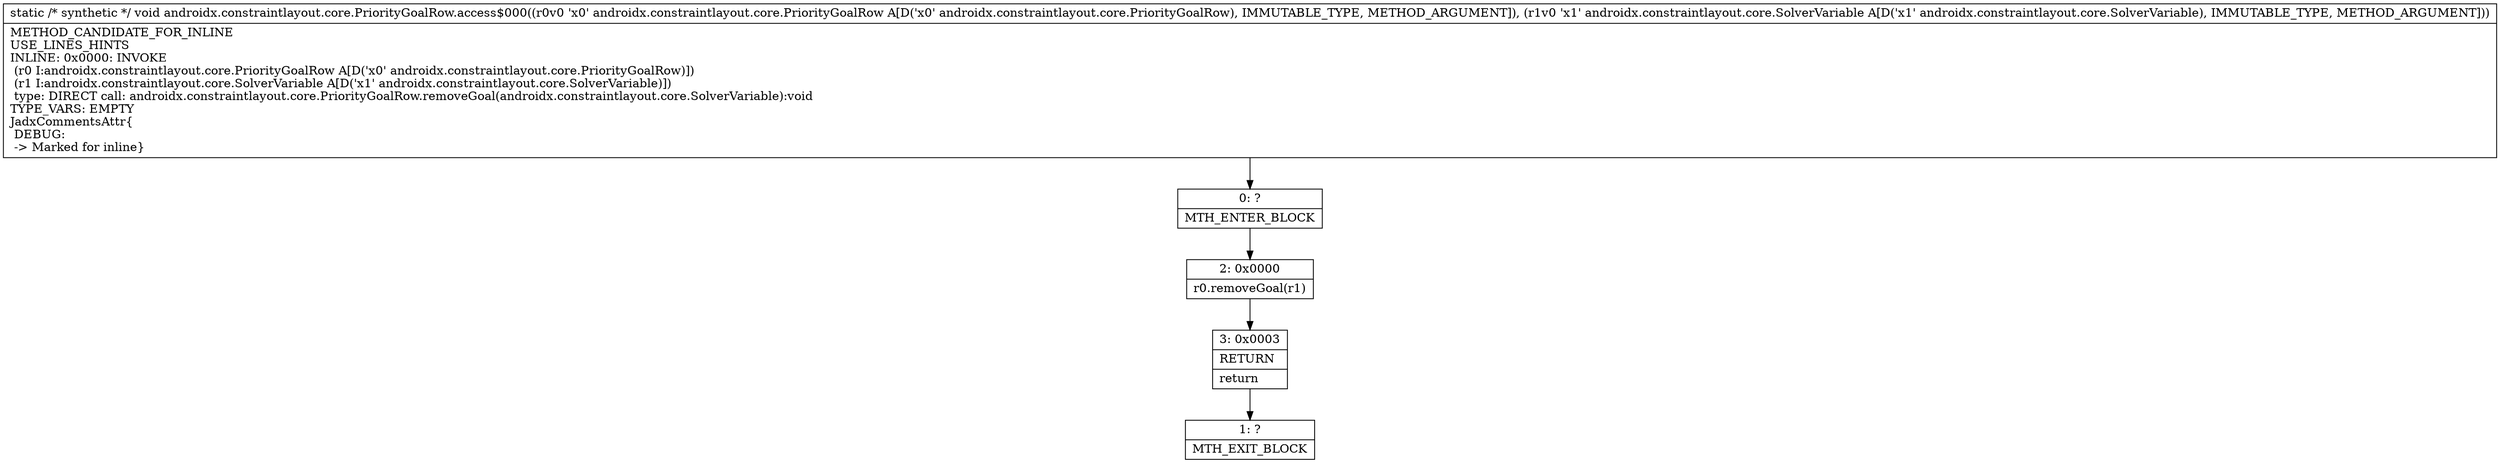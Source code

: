 digraph "CFG forandroidx.constraintlayout.core.PriorityGoalRow.access$000(Landroidx\/constraintlayout\/core\/PriorityGoalRow;Landroidx\/constraintlayout\/core\/SolverVariable;)V" {
Node_0 [shape=record,label="{0\:\ ?|MTH_ENTER_BLOCK\l}"];
Node_2 [shape=record,label="{2\:\ 0x0000|r0.removeGoal(r1)\l}"];
Node_3 [shape=record,label="{3\:\ 0x0003|RETURN\l|return\l}"];
Node_1 [shape=record,label="{1\:\ ?|MTH_EXIT_BLOCK\l}"];
MethodNode[shape=record,label="{static \/* synthetic *\/ void androidx.constraintlayout.core.PriorityGoalRow.access$000((r0v0 'x0' androidx.constraintlayout.core.PriorityGoalRow A[D('x0' androidx.constraintlayout.core.PriorityGoalRow), IMMUTABLE_TYPE, METHOD_ARGUMENT]), (r1v0 'x1' androidx.constraintlayout.core.SolverVariable A[D('x1' androidx.constraintlayout.core.SolverVariable), IMMUTABLE_TYPE, METHOD_ARGUMENT]))  | METHOD_CANDIDATE_FOR_INLINE\lUSE_LINES_HINTS\lINLINE: 0x0000: INVOKE  \l  (r0 I:androidx.constraintlayout.core.PriorityGoalRow A[D('x0' androidx.constraintlayout.core.PriorityGoalRow)])\l  (r1 I:androidx.constraintlayout.core.SolverVariable A[D('x1' androidx.constraintlayout.core.SolverVariable)])\l type: DIRECT call: androidx.constraintlayout.core.PriorityGoalRow.removeGoal(androidx.constraintlayout.core.SolverVariable):void\lTYPE_VARS: EMPTY\lJadxCommentsAttr\{\l DEBUG: \l \-\> Marked for inline\}\l}"];
MethodNode -> Node_0;Node_0 -> Node_2;
Node_2 -> Node_3;
Node_3 -> Node_1;
}


